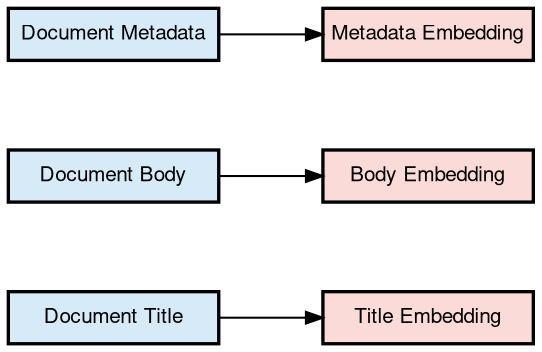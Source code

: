 digraph MultiVectorEmbedding {
    fontname = "Helvetica,Arial,sans-serif"
    layout = dot
    rankdir = LR
    ranksep = 0.7
    nodesep = 0.6

    node [
    fontname = "Helvetica,Arial,sans-serif",
    fontsize = 10,
    shape = box,
    style = "filled",
    color = "black",
    penwidth = 1.6,
    fillcolor = "white",
    margin = "0.06,0.04",
    width = 1.4,
    height = 0.35,
    fixedsize = false
    ]

    edge [
    fontname = "Helvetica,Arial,sans-serif",
    fontsize = 10,
    color = "black",
    arrowsize = 0.8
    ]

    // Input document parts
    title [label = "Document Title", fillcolor = "#D6EAF8"]
    body [label = "Document Body", fillcolor = "#D6EAF8"]
    metadata [label = "Document Metadata", fillcolor = "#D6EAF8"]

    // Embeddings
    title_emb [label = "Title Embedding", fillcolor = "#FADBD8"]
    body_emb [label = "Body Embedding", fillcolor = "#FADBD8"]
    metadata_emb [label = "Metadata Embedding", fillcolor = "#FADBD8"]

    // Connections
    title -> title_emb
    body -> body_emb
    metadata -> metadata_emb
}
